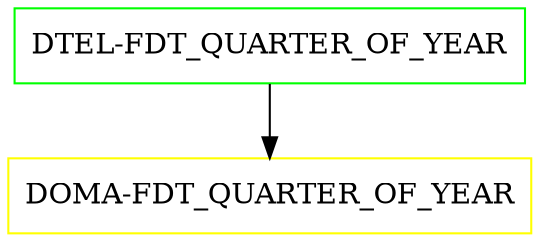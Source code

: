digraph G {
  "DTEL-FDT_QUARTER_OF_YEAR" [shape=box,color=green];
  "DOMA-FDT_QUARTER_OF_YEAR" [shape=box,color=yellow,URL="./DOMA_FDT_QUARTER_OF_YEAR.html"];
  "DTEL-FDT_QUARTER_OF_YEAR" -> "DOMA-FDT_QUARTER_OF_YEAR";
}
